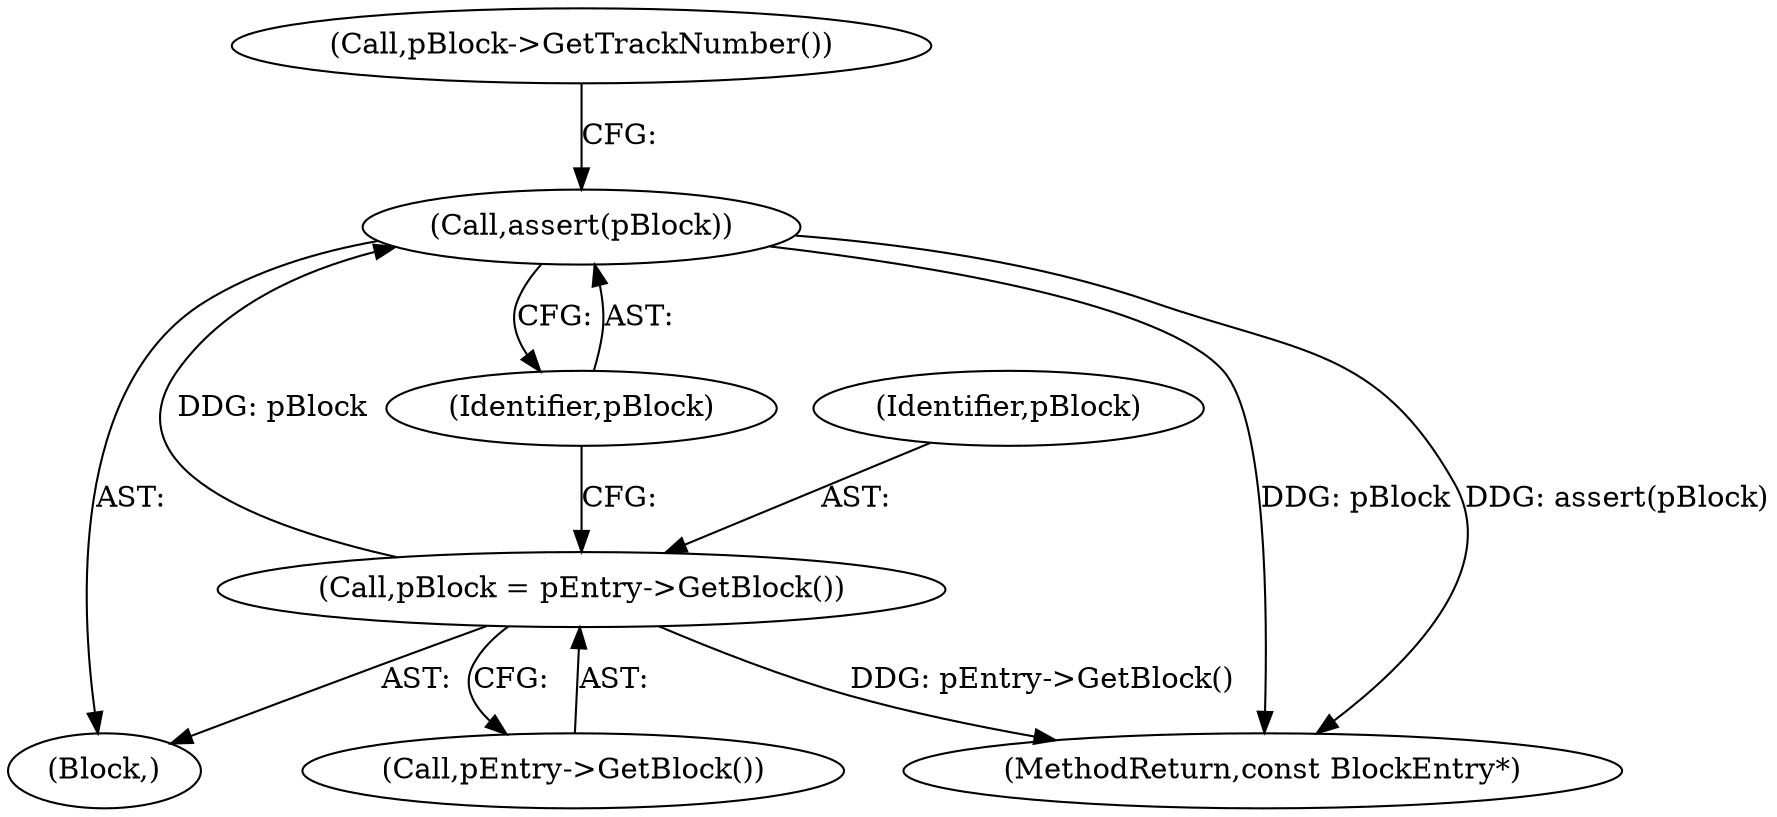 digraph "0_Android_04839626ed859623901ebd3a5fd483982186b59d_77@API" {
"1000163" [label="(Call,assert(pBlock))"];
"1000160" [label="(Call,pBlock = pEntry->GetBlock())"];
"1000164" [label="(Identifier,pBlock)"];
"1000163" [label="(Call,assert(pBlock))"];
"1000160" [label="(Call,pBlock = pEntry->GetBlock())"];
"1000149" [label="(Block,)"];
"1000162" [label="(Call,pEntry->GetBlock())"];
"1000161" [label="(Identifier,pBlock)"];
"1000167" [label="(Call,pBlock->GetTrackNumber())"];
"1000211" [label="(MethodReturn,const BlockEntry*)"];
"1000163" -> "1000149"  [label="AST: "];
"1000163" -> "1000164"  [label="CFG: "];
"1000164" -> "1000163"  [label="AST: "];
"1000167" -> "1000163"  [label="CFG: "];
"1000163" -> "1000211"  [label="DDG: pBlock"];
"1000163" -> "1000211"  [label="DDG: assert(pBlock)"];
"1000160" -> "1000163"  [label="DDG: pBlock"];
"1000160" -> "1000149"  [label="AST: "];
"1000160" -> "1000162"  [label="CFG: "];
"1000161" -> "1000160"  [label="AST: "];
"1000162" -> "1000160"  [label="AST: "];
"1000164" -> "1000160"  [label="CFG: "];
"1000160" -> "1000211"  [label="DDG: pEntry->GetBlock()"];
}
